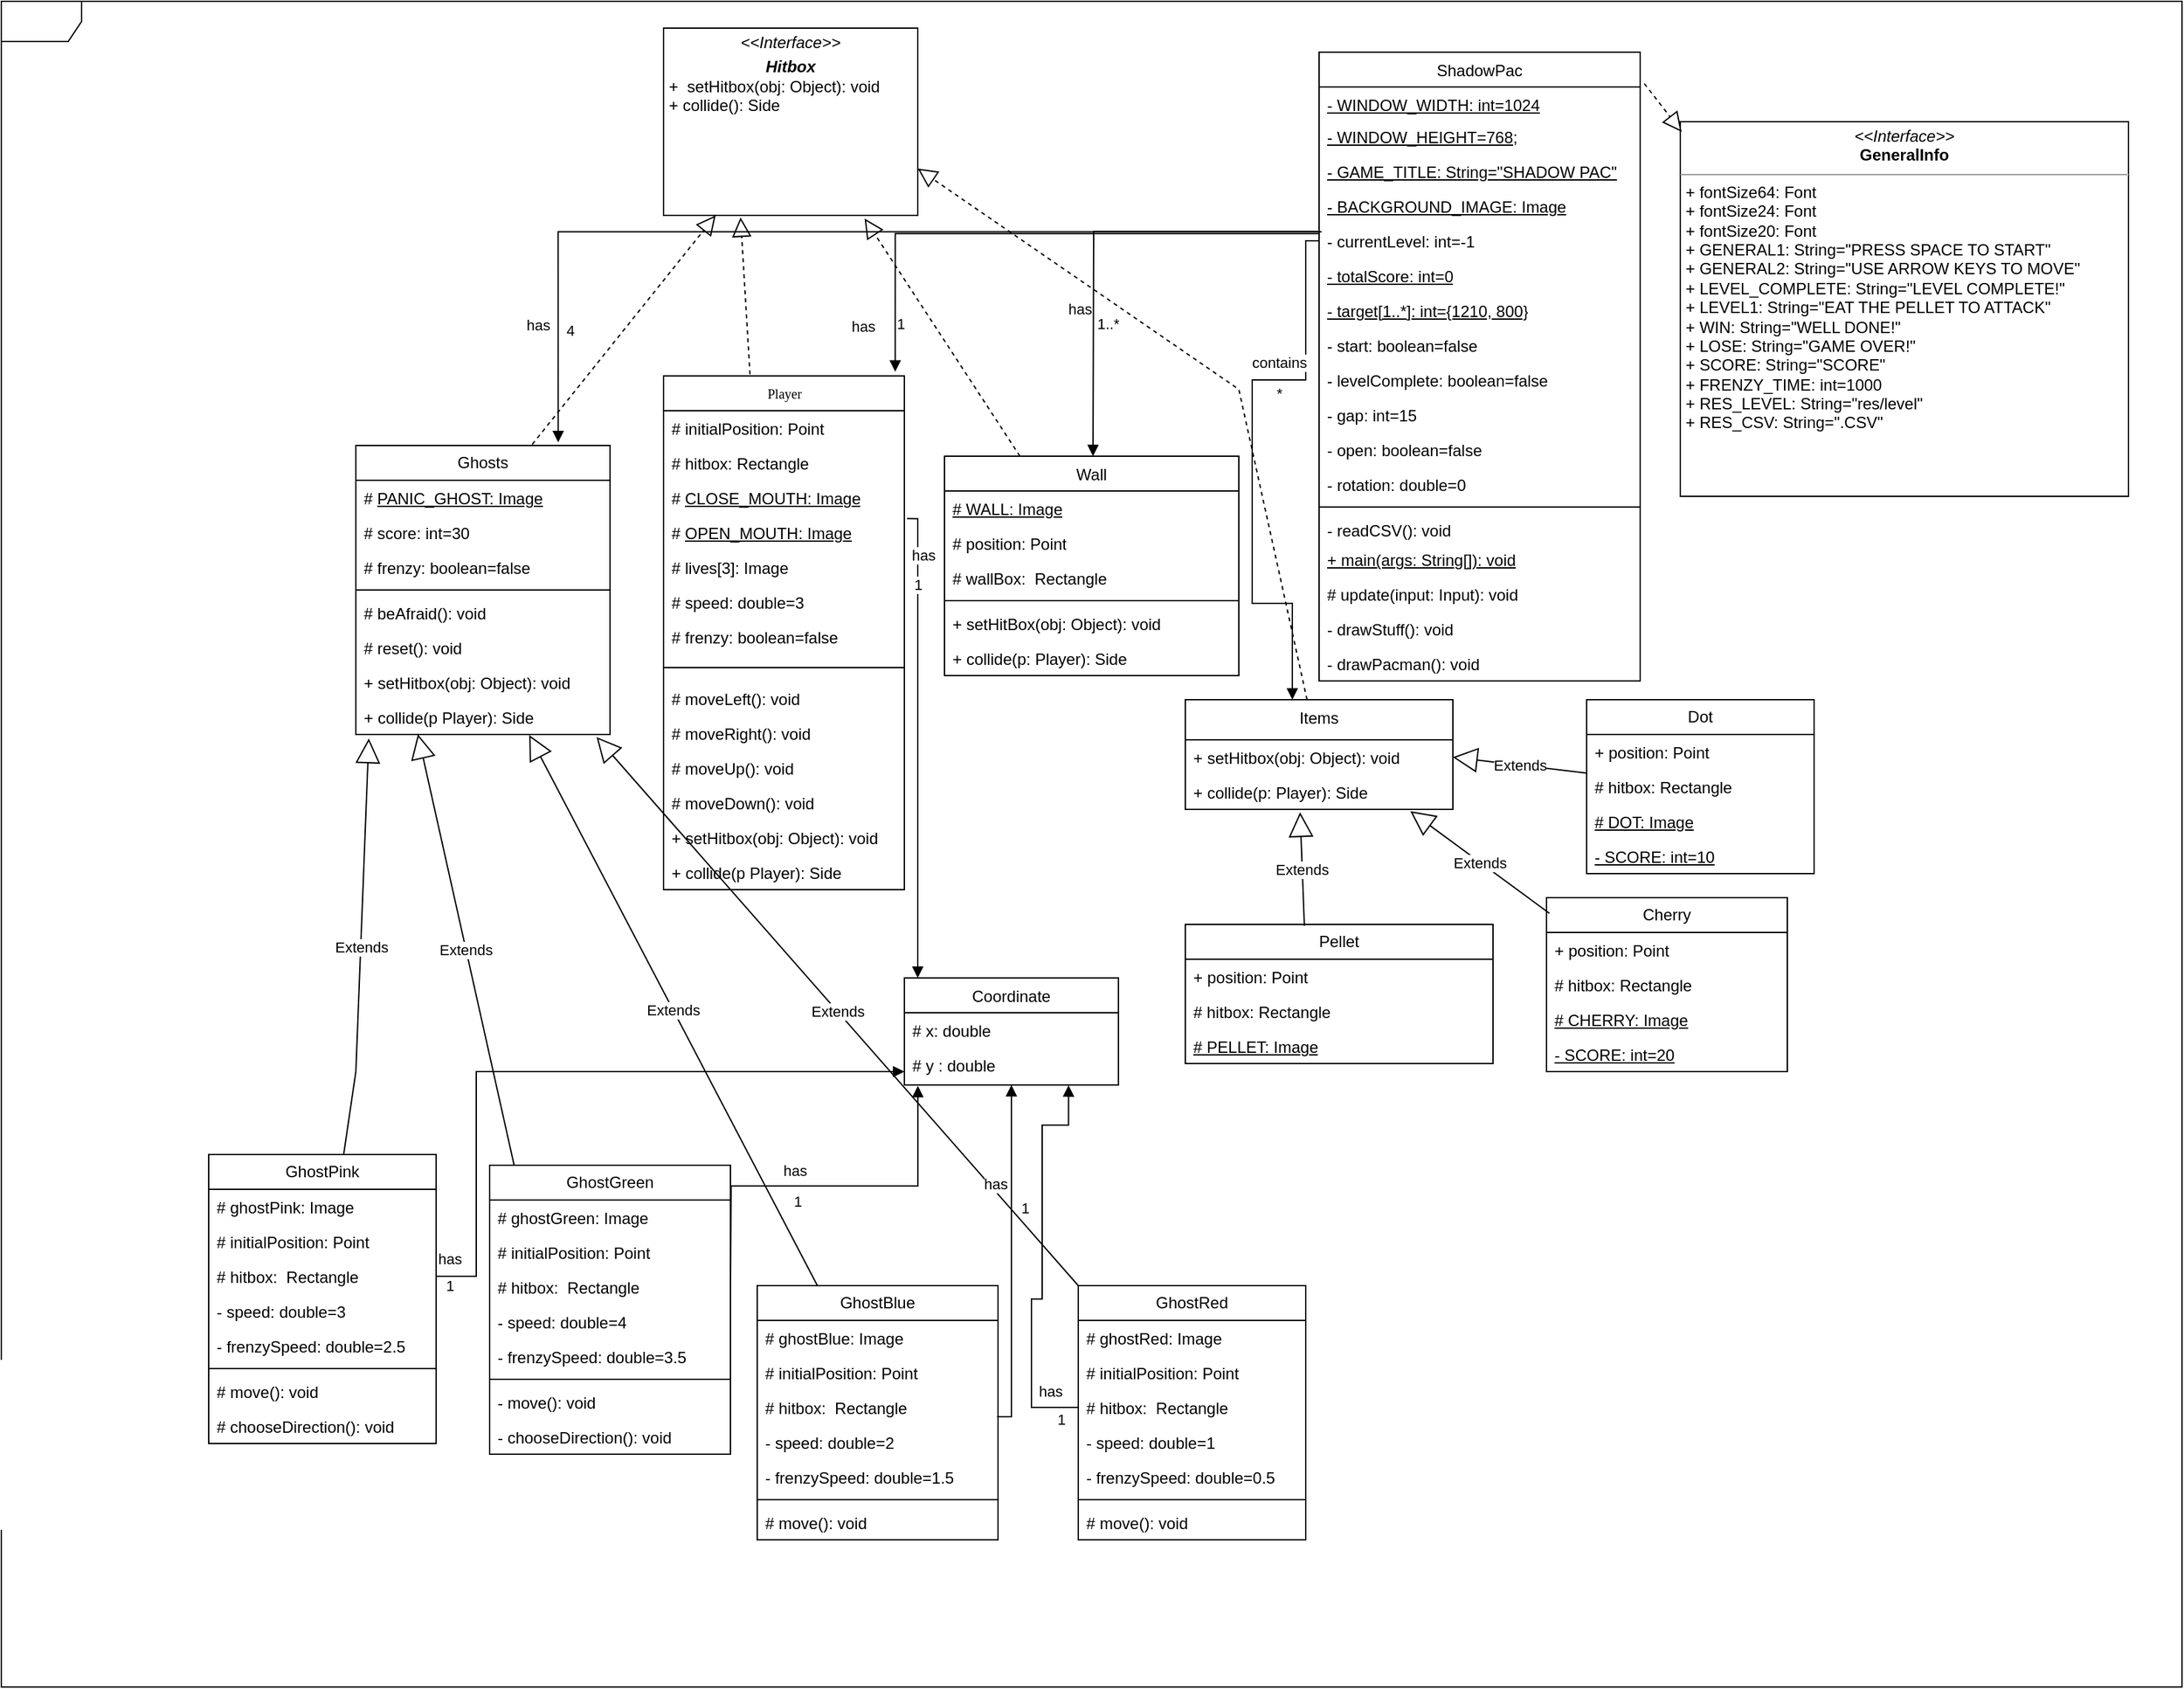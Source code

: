 <mxfile version="21.2.3" type="github">
  <diagram name="Project2A" id="c4acf3e9-155e-7222-9cf6-157b1a14988f">
    <mxGraphModel dx="2150" dy="1431" grid="1" gridSize="10" guides="1" tooltips="1" connect="1" arrows="1" fold="1" page="1" pageScale="1" pageWidth="1100" pageHeight="850" background="none" math="0" shadow="0">
      <root>
        <mxCell id="0" />
        <mxCell id="1" parent="0" />
        <mxCell id="17acba5748e5396b-1" value="" style="shape=umlFrame;whiteSpace=wrap;html=1;rounded=0;shadow=0;comic=0;labelBackgroundColor=none;strokeWidth=1;fontFamily=Verdana;fontSize=10;align=center;" parent="1" vertex="1">
          <mxGeometry x="-315" y="-280" width="1630" height="1260" as="geometry" />
        </mxCell>
        <mxCell id="17acba5748e5396b-20" value="Player" style="swimlane;html=1;fontStyle=0;childLayout=stackLayout;horizontal=1;startSize=26;fillColor=none;horizontalStack=0;resizeParent=1;resizeLast=0;collapsible=1;marginBottom=0;swimlaneFillColor=#ffffff;rounded=0;shadow=0;comic=0;labelBackgroundColor=none;strokeWidth=1;fontFamily=Verdana;fontSize=10;align=center;" parent="1" vertex="1">
          <mxGeometry x="180" width="180" height="384" as="geometry" />
        </mxCell>
        <mxCell id="qDZFBg_JXgDjy2f92j5_-89" value="# initialPosition: Point" style="text;strokeColor=none;fillColor=none;align=left;verticalAlign=top;spacingLeft=4;spacingRight=4;overflow=hidden;rotatable=0;points=[[0,0.5],[1,0.5]];portConstraint=eastwest;whiteSpace=wrap;html=1;" parent="17acba5748e5396b-20" vertex="1">
          <mxGeometry y="26" width="180" height="26" as="geometry" />
        </mxCell>
        <mxCell id="qDZFBg_JXgDjy2f92j5_-82" value="# hitbox: Rectangle" style="text;strokeColor=none;fillColor=none;align=left;verticalAlign=top;spacingLeft=4;spacingRight=4;overflow=hidden;rotatable=0;points=[[0,0.5],[1,0.5]];portConstraint=eastwest;whiteSpace=wrap;html=1;" parent="17acba5748e5396b-20" vertex="1">
          <mxGeometry y="52" width="180" height="26" as="geometry" />
        </mxCell>
        <mxCell id="17acba5748e5396b-26" value="# &lt;u&gt;CLOSE_MOUTH: Image&lt;/u&gt;" style="text;html=1;strokeColor=none;fillColor=none;align=left;verticalAlign=top;spacingLeft=4;spacingRight=4;whiteSpace=wrap;overflow=hidden;rotatable=0;points=[[0,0.5],[1,0.5]];portConstraint=eastwest;rounded=0;labelBackgroundColor=none;" parent="17acba5748e5396b-20" vertex="1">
          <mxGeometry y="78" width="180" height="26" as="geometry" />
        </mxCell>
        <mxCell id="GCUkzV-BT8ThGP77Yl1W-6" value="# &lt;u&gt;OPEN_MOUTH: Image&lt;/u&gt;" style="text;strokeColor=none;fillColor=none;align=left;verticalAlign=top;spacingLeft=4;spacingRight=4;overflow=hidden;rotatable=0;points=[[0,0.5],[1,0.5]];portConstraint=eastwest;whiteSpace=wrap;html=1;rounded=0;labelBackgroundColor=none;" parent="17acba5748e5396b-20" vertex="1">
          <mxGeometry y="104" width="180" height="26" as="geometry" />
        </mxCell>
        <mxCell id="qDZFBg_JXgDjy2f92j5_-4" value="# lives[3]: Image" style="text;strokeColor=none;fillColor=none;align=left;verticalAlign=top;spacingLeft=4;spacingRight=4;overflow=hidden;rotatable=0;points=[[0,0.5],[1,0.5]];portConstraint=eastwest;whiteSpace=wrap;html=1;rounded=0;labelBackgroundColor=none;" parent="17acba5748e5396b-20" vertex="1">
          <mxGeometry y="130" width="180" height="26" as="geometry" />
        </mxCell>
        <mxCell id="qDZFBg_JXgDjy2f92j5_-105" value="# speed: double=3" style="text;strokeColor=none;fillColor=none;align=left;verticalAlign=top;spacingLeft=4;spacingRight=4;overflow=hidden;rotatable=0;points=[[0,0.5],[1,0.5]];portConstraint=eastwest;whiteSpace=wrap;html=1;" parent="17acba5748e5396b-20" vertex="1">
          <mxGeometry y="156" width="180" height="26" as="geometry" />
        </mxCell>
        <mxCell id="qDZFBg_JXgDjy2f92j5_-115" value="# frenzy: boolean=false" style="text;strokeColor=none;fillColor=none;align=left;verticalAlign=top;spacingLeft=4;spacingRight=4;overflow=hidden;rotatable=0;points=[[0,0.5],[1,0.5]];portConstraint=eastwest;whiteSpace=wrap;html=1;" parent="17acba5748e5396b-20" vertex="1">
          <mxGeometry y="182" width="180" height="26" as="geometry" />
        </mxCell>
        <mxCell id="GCUkzV-BT8ThGP77Yl1W-9" value="" style="line;strokeWidth=1;fillColor=none;align=left;verticalAlign=middle;spacingTop=-1;spacingLeft=3;spacingRight=3;rotatable=0;labelPosition=right;points=[];portConstraint=eastwest;rounded=0;labelBackgroundColor=none;" parent="17acba5748e5396b-20" vertex="1">
          <mxGeometry y="208" width="180" height="20" as="geometry" />
        </mxCell>
        <mxCell id="Q0Cc9bdyWLaLym2gAw66-14" value="# moveLeft(): void" style="text;strokeColor=none;fillColor=none;align=left;verticalAlign=top;spacingLeft=4;spacingRight=4;overflow=hidden;rotatable=0;points=[[0,0.5],[1,0.5]];portConstraint=eastwest;whiteSpace=wrap;html=1;" parent="17acba5748e5396b-20" vertex="1">
          <mxGeometry y="228" width="180" height="26" as="geometry" />
        </mxCell>
        <mxCell id="Q0Cc9bdyWLaLym2gAw66-15" value="# moveRight(): void" style="text;strokeColor=none;fillColor=none;align=left;verticalAlign=top;spacingLeft=4;spacingRight=4;overflow=hidden;rotatable=0;points=[[0,0.5],[1,0.5]];portConstraint=eastwest;whiteSpace=wrap;html=1;" parent="17acba5748e5396b-20" vertex="1">
          <mxGeometry y="254" width="180" height="26" as="geometry" />
        </mxCell>
        <mxCell id="Q0Cc9bdyWLaLym2gAw66-16" value="# moveUp(): void&lt;br&gt;" style="text;strokeColor=none;fillColor=none;align=left;verticalAlign=top;spacingLeft=4;spacingRight=4;overflow=hidden;rotatable=0;points=[[0,0.5],[1,0.5]];portConstraint=eastwest;whiteSpace=wrap;html=1;" parent="17acba5748e5396b-20" vertex="1">
          <mxGeometry y="280" width="180" height="26" as="geometry" />
        </mxCell>
        <mxCell id="Q0Cc9bdyWLaLym2gAw66-17" value="# moveDown(): void" style="text;strokeColor=none;fillColor=none;align=left;verticalAlign=top;spacingLeft=4;spacingRight=4;overflow=hidden;rotatable=0;points=[[0,0.5],[1,0.5]];portConstraint=eastwest;whiteSpace=wrap;html=1;" parent="17acba5748e5396b-20" vertex="1">
          <mxGeometry y="306" width="180" height="26" as="geometry" />
        </mxCell>
        <mxCell id="wmOWv_8RDGPopPh1KR_C-18" value="+ setHitbox(obj: Object): void" style="text;strokeColor=none;fillColor=none;align=left;verticalAlign=top;spacingLeft=4;spacingRight=4;overflow=hidden;rotatable=0;points=[[0,0.5],[1,0.5]];portConstraint=eastwest;whiteSpace=wrap;html=1;" vertex="1" parent="17acba5748e5396b-20">
          <mxGeometry y="332" width="180" height="26" as="geometry" />
        </mxCell>
        <mxCell id="wmOWv_8RDGPopPh1KR_C-19" value="+ collide(p Player): Side" style="text;strokeColor=none;fillColor=none;align=left;verticalAlign=top;spacingLeft=4;spacingRight=4;overflow=hidden;rotatable=0;points=[[0,0.5],[1,0.5]];portConstraint=eastwest;whiteSpace=wrap;html=1;" vertex="1" parent="17acba5748e5396b-20">
          <mxGeometry y="358" width="180" height="26" as="geometry" />
        </mxCell>
        <mxCell id="GCUkzV-BT8ThGP77Yl1W-14" value="&lt;span style=&quot;font-weight: normal;&quot;&gt;Items&lt;/span&gt;" style="swimlane;fontStyle=1;align=center;verticalAlign=top;childLayout=stackLayout;horizontal=1;startSize=30;horizontalStack=0;resizeParent=1;resizeParentMax=0;resizeLast=0;collapsible=1;marginBottom=0;whiteSpace=wrap;html=1;rounded=0;labelBackgroundColor=none;" parent="1" vertex="1">
          <mxGeometry x="570" y="242" width="200" height="82" as="geometry" />
        </mxCell>
        <mxCell id="GCUkzV-BT8ThGP77Yl1W-17" value="+ setHitbox(obj: Object): void" style="text;strokeColor=none;fillColor=none;align=left;verticalAlign=top;spacingLeft=4;spacingRight=4;overflow=hidden;rotatable=0;points=[[0,0.5],[1,0.5]];portConstraint=eastwest;whiteSpace=wrap;html=1;rounded=0;labelBackgroundColor=none;" parent="GCUkzV-BT8ThGP77Yl1W-14" vertex="1">
          <mxGeometry y="30" width="200" height="26" as="geometry" />
        </mxCell>
        <mxCell id="wmOWv_8RDGPopPh1KR_C-8" value="+ collide(p: Player): Side" style="text;strokeColor=none;fillColor=none;align=left;verticalAlign=top;spacingLeft=4;spacingRight=4;overflow=hidden;rotatable=0;points=[[0,0.5],[1,0.5]];portConstraint=eastwest;whiteSpace=wrap;html=1;" vertex="1" parent="GCUkzV-BT8ThGP77Yl1W-14">
          <mxGeometry y="56" width="200" height="26" as="geometry" />
        </mxCell>
        <mxCell id="GCUkzV-BT8ThGP77Yl1W-18" value="Ghosts" style="swimlane;fontStyle=0;childLayout=stackLayout;horizontal=1;startSize=26;fillColor=none;horizontalStack=0;resizeParent=1;resizeParentMax=0;resizeLast=0;collapsible=1;marginBottom=0;whiteSpace=wrap;html=1;rounded=0;labelBackgroundColor=none;" parent="1" vertex="1">
          <mxGeometry x="-50" y="52" width="190" height="216" as="geometry" />
        </mxCell>
        <mxCell id="GCUkzV-BT8ThGP77Yl1W-19" value="# &lt;u&gt;PANIC_GHOST: Image&lt;/u&gt;" style="text;strokeColor=none;fillColor=none;align=left;verticalAlign=top;spacingLeft=4;spacingRight=4;overflow=hidden;rotatable=0;points=[[0,0.5],[1,0.5]];portConstraint=eastwest;whiteSpace=wrap;html=1;rounded=0;labelBackgroundColor=none;" parent="GCUkzV-BT8ThGP77Yl1W-18" vertex="1">
          <mxGeometry y="26" width="190" height="26" as="geometry" />
        </mxCell>
        <mxCell id="GCUkzV-BT8ThGP77Yl1W-20" value="# score: int=30" style="text;strokeColor=none;fillColor=none;align=left;verticalAlign=top;spacingLeft=4;spacingRight=4;overflow=hidden;rotatable=0;points=[[0,0.5],[1,0.5]];portConstraint=eastwest;whiteSpace=wrap;html=1;rounded=0;labelBackgroundColor=none;" parent="GCUkzV-BT8ThGP77Yl1W-18" vertex="1">
          <mxGeometry y="52" width="190" height="26" as="geometry" />
        </mxCell>
        <mxCell id="qDZFBg_JXgDjy2f92j5_-116" value="# frenzy: boolean=false" style="text;strokeColor=none;fillColor=none;align=left;verticalAlign=top;spacingLeft=4;spacingRight=4;overflow=hidden;rotatable=0;points=[[0,0.5],[1,0.5]];portConstraint=eastwest;whiteSpace=wrap;html=1;" parent="GCUkzV-BT8ThGP77Yl1W-18" vertex="1">
          <mxGeometry y="78" width="190" height="26" as="geometry" />
        </mxCell>
        <mxCell id="qDZFBg_JXgDjy2f92j5_-6" value="" style="line;strokeWidth=1;fillColor=none;align=left;verticalAlign=middle;spacingTop=-1;spacingLeft=3;spacingRight=3;rotatable=0;labelPosition=right;points=[];portConstraint=eastwest;rounded=0;labelBackgroundColor=none;" parent="GCUkzV-BT8ThGP77Yl1W-18" vertex="1">
          <mxGeometry y="104" width="190" height="8" as="geometry" />
        </mxCell>
        <mxCell id="GCUkzV-BT8ThGP77Yl1W-21" value="# beAfraid(): void" style="text;strokeColor=none;fillColor=none;align=left;verticalAlign=top;spacingLeft=4;spacingRight=4;overflow=hidden;rotatable=0;points=[[0,0.5],[1,0.5]];portConstraint=eastwest;whiteSpace=wrap;html=1;rounded=0;labelBackgroundColor=none;" parent="GCUkzV-BT8ThGP77Yl1W-18" vertex="1">
          <mxGeometry y="112" width="190" height="26" as="geometry" />
        </mxCell>
        <mxCell id="qDZFBg_JXgDjy2f92j5_-29" value="# reset(): void" style="text;strokeColor=none;fillColor=none;align=left;verticalAlign=top;spacingLeft=4;spacingRight=4;overflow=hidden;rotatable=0;points=[[0,0.5],[1,0.5]];portConstraint=eastwest;whiteSpace=wrap;html=1;rounded=0;labelBackgroundColor=none;" parent="GCUkzV-BT8ThGP77Yl1W-18" vertex="1">
          <mxGeometry y="138" width="190" height="26" as="geometry" />
        </mxCell>
        <mxCell id="wmOWv_8RDGPopPh1KR_C-5" value="+ setHitbox(obj: Object): void" style="text;strokeColor=none;fillColor=none;align=left;verticalAlign=top;spacingLeft=4;spacingRight=4;overflow=hidden;rotatable=0;points=[[0,0.5],[1,0.5]];portConstraint=eastwest;whiteSpace=wrap;html=1;" vertex="1" parent="GCUkzV-BT8ThGP77Yl1W-18">
          <mxGeometry y="164" width="190" height="26" as="geometry" />
        </mxCell>
        <mxCell id="wmOWv_8RDGPopPh1KR_C-7" value="+ collide(p Player): Side" style="text;strokeColor=none;fillColor=none;align=left;verticalAlign=top;spacingLeft=4;spacingRight=4;overflow=hidden;rotatable=0;points=[[0,0.5],[1,0.5]];portConstraint=eastwest;whiteSpace=wrap;html=1;" vertex="1" parent="GCUkzV-BT8ThGP77Yl1W-18">
          <mxGeometry y="190" width="190" height="26" as="geometry" />
        </mxCell>
        <mxCell id="GCUkzV-BT8ThGP77Yl1W-22" value="&lt;span style=&quot;font-weight: normal;&quot;&gt;Wall&lt;/span&gt;" style="swimlane;fontStyle=1;align=center;verticalAlign=top;childLayout=stackLayout;horizontal=1;startSize=26;horizontalStack=0;resizeParent=1;resizeParentMax=0;resizeLast=0;collapsible=1;marginBottom=0;whiteSpace=wrap;html=1;rounded=0;labelBackgroundColor=none;" parent="1" vertex="1">
          <mxGeometry x="390" y="60" width="220" height="164" as="geometry" />
        </mxCell>
        <mxCell id="GCUkzV-BT8ThGP77Yl1W-23" value="&lt;u&gt;# WALL: Image&lt;/u&gt;" style="text;strokeColor=none;fillColor=none;align=left;verticalAlign=top;spacingLeft=4;spacingRight=4;overflow=hidden;rotatable=0;points=[[0,0.5],[1,0.5]];portConstraint=eastwest;whiteSpace=wrap;html=1;rounded=0;labelBackgroundColor=none;" parent="GCUkzV-BT8ThGP77Yl1W-22" vertex="1">
          <mxGeometry y="26" width="220" height="26" as="geometry" />
        </mxCell>
        <mxCell id="YhRiEHtKpG16Ihxb19kn-4" value="# position: Point" style="text;strokeColor=none;fillColor=none;align=left;verticalAlign=top;spacingLeft=4;spacingRight=4;overflow=hidden;rotatable=0;points=[[0,0.5],[1,0.5]];portConstraint=eastwest;whiteSpace=wrap;html=1;" parent="GCUkzV-BT8ThGP77Yl1W-22" vertex="1">
          <mxGeometry y="52" width="220" height="26" as="geometry" />
        </mxCell>
        <mxCell id="qDZFBg_JXgDjy2f92j5_-70" value="# wallBox:&amp;nbsp; Rectangle" style="text;strokeColor=none;fillColor=none;align=left;verticalAlign=top;spacingLeft=4;spacingRight=4;overflow=hidden;rotatable=0;points=[[0,0.5],[1,0.5]];portConstraint=eastwest;whiteSpace=wrap;html=1;" parent="GCUkzV-BT8ThGP77Yl1W-22" vertex="1">
          <mxGeometry y="78" width="220" height="26" as="geometry" />
        </mxCell>
        <mxCell id="wmOWv_8RDGPopPh1KR_C-20" value="" style="line;strokeWidth=1;fillColor=none;align=left;verticalAlign=middle;spacingTop=-1;spacingLeft=3;spacingRight=3;rotatable=0;labelPosition=right;points=[];portConstraint=eastwest;strokeColor=inherit;" vertex="1" parent="GCUkzV-BT8ThGP77Yl1W-22">
          <mxGeometry y="104" width="220" height="8" as="geometry" />
        </mxCell>
        <mxCell id="wmOWv_8RDGPopPh1KR_C-16" value="+ setHitBox(obj: Object): void" style="text;strokeColor=none;fillColor=none;align=left;verticalAlign=top;spacingLeft=4;spacingRight=4;overflow=hidden;rotatable=0;points=[[0,0.5],[1,0.5]];portConstraint=eastwest;whiteSpace=wrap;html=1;" vertex="1" parent="GCUkzV-BT8ThGP77Yl1W-22">
          <mxGeometry y="112" width="220" height="26" as="geometry" />
        </mxCell>
        <mxCell id="wmOWv_8RDGPopPh1KR_C-17" value="+ collide(p: Player): Side" style="text;strokeColor=none;fillColor=none;align=left;verticalAlign=top;spacingLeft=4;spacingRight=4;overflow=hidden;rotatable=0;points=[[0,0.5],[1,0.5]];portConstraint=eastwest;whiteSpace=wrap;html=1;" vertex="1" parent="GCUkzV-BT8ThGP77Yl1W-22">
          <mxGeometry y="138" width="220" height="26" as="geometry" />
        </mxCell>
        <mxCell id="GCUkzV-BT8ThGP77Yl1W-30" value="GhostPink" style="swimlane;fontStyle=0;childLayout=stackLayout;horizontal=1;startSize=26;fillColor=none;horizontalStack=0;resizeParent=1;resizeParentMax=0;resizeLast=0;collapsible=1;marginBottom=0;whiteSpace=wrap;html=1;spacing=2;rounded=0;labelBackgroundColor=none;" parent="1" vertex="1">
          <mxGeometry x="-160" y="582" width="170" height="216" as="geometry" />
        </mxCell>
        <mxCell id="GCUkzV-BT8ThGP77Yl1W-31" value="# ghostPink: Image" style="text;strokeColor=none;fillColor=none;align=left;verticalAlign=top;spacingLeft=4;spacingRight=4;overflow=hidden;rotatable=0;points=[[0,0.5],[1,0.5]];portConstraint=eastwest;whiteSpace=wrap;html=1;rounded=0;labelBackgroundColor=none;" parent="GCUkzV-BT8ThGP77Yl1W-30" vertex="1">
          <mxGeometry y="26" width="170" height="26" as="geometry" />
        </mxCell>
        <mxCell id="qDZFBg_JXgDjy2f92j5_-34" value="# initialPosition: Point" style="text;strokeColor=none;fillColor=none;align=left;verticalAlign=top;spacingLeft=4;spacingRight=4;overflow=hidden;rotatable=0;points=[[0,0.5],[1,0.5]];portConstraint=eastwest;whiteSpace=wrap;html=1;rounded=0;labelBackgroundColor=none;" parent="GCUkzV-BT8ThGP77Yl1W-30" vertex="1">
          <mxGeometry y="52" width="170" height="26" as="geometry" />
        </mxCell>
        <mxCell id="qDZFBg_JXgDjy2f92j5_-66" value="# hitbox:&amp;nbsp; Rectangle" style="text;strokeColor=none;fillColor=none;align=left;verticalAlign=top;spacingLeft=4;spacingRight=4;overflow=hidden;rotatable=0;points=[[0,0.5],[1,0.5]];portConstraint=eastwest;whiteSpace=wrap;html=1;" parent="GCUkzV-BT8ThGP77Yl1W-30" vertex="1">
          <mxGeometry y="78" width="170" height="26" as="geometry" />
        </mxCell>
        <mxCell id="GCUkzV-BT8ThGP77Yl1W-32" value="- speed: double=3" style="text;strokeColor=none;fillColor=none;align=left;verticalAlign=top;spacingLeft=4;spacingRight=4;overflow=hidden;rotatable=0;points=[[0,0.5],[1,0.5]];portConstraint=eastwest;whiteSpace=wrap;html=1;rounded=0;labelBackgroundColor=none;" parent="GCUkzV-BT8ThGP77Yl1W-30" vertex="1">
          <mxGeometry y="104" width="170" height="26" as="geometry" />
        </mxCell>
        <mxCell id="GCUkzV-BT8ThGP77Yl1W-33" value="- frenzySpeed: double=2.5" style="text;strokeColor=none;fillColor=none;align=left;verticalAlign=top;spacingLeft=4;spacingRight=4;overflow=hidden;rotatable=0;points=[[0,0.5],[1,0.5]];portConstraint=eastwest;whiteSpace=wrap;html=1;rounded=0;labelBackgroundColor=none;" parent="GCUkzV-BT8ThGP77Yl1W-30" vertex="1">
          <mxGeometry y="130" width="170" height="26" as="geometry" />
        </mxCell>
        <mxCell id="qDZFBg_JXgDjy2f92j5_-18" value="" style="line;strokeWidth=1;fillColor=none;align=left;verticalAlign=middle;spacingTop=-1;spacingLeft=3;spacingRight=3;rotatable=0;labelPosition=right;points=[];portConstraint=eastwest;rounded=0;labelBackgroundColor=none;" parent="GCUkzV-BT8ThGP77Yl1W-30" vertex="1">
          <mxGeometry y="156" width="170" height="8" as="geometry" />
        </mxCell>
        <mxCell id="qDZFBg_JXgDjy2f92j5_-27" value="# move(): void" style="text;strokeColor=none;fillColor=none;align=left;verticalAlign=top;spacingLeft=4;spacingRight=4;overflow=hidden;rotatable=0;points=[[0,0.5],[1,0.5]];portConstraint=eastwest;whiteSpace=wrap;html=1;rounded=0;labelBackgroundColor=none;" parent="GCUkzV-BT8ThGP77Yl1W-30" vertex="1">
          <mxGeometry y="164" width="170" height="26" as="geometry" />
        </mxCell>
        <mxCell id="qDZFBg_JXgDjy2f92j5_-36" value="# chooseDirection(): void" style="text;strokeColor=none;fillColor=none;align=left;verticalAlign=top;spacingLeft=4;spacingRight=4;overflow=hidden;rotatable=0;points=[[0,0.5],[1,0.5]];portConstraint=eastwest;whiteSpace=wrap;html=1;rounded=0;labelBackgroundColor=none;" parent="GCUkzV-BT8ThGP77Yl1W-30" vertex="1">
          <mxGeometry y="190" width="170" height="26" as="geometry" />
        </mxCell>
        <mxCell id="GCUkzV-BT8ThGP77Yl1W-42" value="Dot" style="swimlane;fontStyle=0;childLayout=stackLayout;horizontal=1;startSize=26;fillColor=none;horizontalStack=0;resizeParent=1;resizeParentMax=0;resizeLast=0;collapsible=1;marginBottom=0;whiteSpace=wrap;html=1;rounded=0;labelBackgroundColor=none;" parent="1" vertex="1">
          <mxGeometry x="870" y="242" width="170" height="130" as="geometry" />
        </mxCell>
        <mxCell id="Q0Cc9bdyWLaLym2gAw66-7" value="+ position: Point" style="text;strokeColor=none;fillColor=none;align=left;verticalAlign=top;spacingLeft=4;spacingRight=4;overflow=hidden;rotatable=0;points=[[0,0.5],[1,0.5]];portConstraint=eastwest;whiteSpace=wrap;html=1;" parent="GCUkzV-BT8ThGP77Yl1W-42" vertex="1">
          <mxGeometry y="26" width="170" height="26" as="geometry" />
        </mxCell>
        <mxCell id="wmOWv_8RDGPopPh1KR_C-23" value="# hitbox: Rectangle" style="text;strokeColor=none;fillColor=none;align=left;verticalAlign=top;spacingLeft=4;spacingRight=4;overflow=hidden;rotatable=0;points=[[0,0.5],[1,0.5]];portConstraint=eastwest;whiteSpace=wrap;html=1;" vertex="1" parent="GCUkzV-BT8ThGP77Yl1W-42">
          <mxGeometry y="52" width="170" height="26" as="geometry" />
        </mxCell>
        <mxCell id="qDZFBg_JXgDjy2f92j5_-103" value="&lt;u&gt;# DOT: Image&lt;/u&gt;" style="text;strokeColor=none;fillColor=none;align=left;verticalAlign=top;spacingLeft=4;spacingRight=4;overflow=hidden;rotatable=0;points=[[0,0.5],[1,0.5]];portConstraint=eastwest;whiteSpace=wrap;html=1;rounded=0;labelBackgroundColor=none;" parent="GCUkzV-BT8ThGP77Yl1W-42" vertex="1">
          <mxGeometry y="78" width="170" height="26" as="geometry" />
        </mxCell>
        <mxCell id="GCUkzV-BT8ThGP77Yl1W-43" value="&lt;u&gt;- SCORE: int=10&lt;/u&gt;" style="text;strokeColor=none;fillColor=none;align=left;verticalAlign=top;spacingLeft=4;spacingRight=4;overflow=hidden;rotatable=0;points=[[0,0.5],[1,0.5]];portConstraint=eastwest;whiteSpace=wrap;html=1;rounded=0;labelBackgroundColor=none;" parent="GCUkzV-BT8ThGP77Yl1W-42" vertex="1">
          <mxGeometry y="104" width="170" height="26" as="geometry" />
        </mxCell>
        <mxCell id="GCUkzV-BT8ThGP77Yl1W-46" value="Cherry" style="swimlane;fontStyle=0;childLayout=stackLayout;horizontal=1;startSize=26;fillColor=none;horizontalStack=0;resizeParent=1;resizeParentMax=0;resizeLast=0;collapsible=1;marginBottom=0;whiteSpace=wrap;html=1;rounded=0;labelBackgroundColor=none;" parent="1" vertex="1">
          <mxGeometry x="840" y="390" width="180" height="130" as="geometry" />
        </mxCell>
        <mxCell id="Q0Cc9bdyWLaLym2gAw66-6" value="+ position: Point" style="text;strokeColor=none;fillColor=none;align=left;verticalAlign=top;spacingLeft=4;spacingRight=4;overflow=hidden;rotatable=0;points=[[0,0.5],[1,0.5]];portConstraint=eastwest;whiteSpace=wrap;html=1;" parent="GCUkzV-BT8ThGP77Yl1W-46" vertex="1">
          <mxGeometry y="26" width="180" height="26" as="geometry" />
        </mxCell>
        <mxCell id="wmOWv_8RDGPopPh1KR_C-22" value="# hitbox: Rectangle" style="text;strokeColor=none;fillColor=none;align=left;verticalAlign=top;spacingLeft=4;spacingRight=4;overflow=hidden;rotatable=0;points=[[0,0.5],[1,0.5]];portConstraint=eastwest;whiteSpace=wrap;html=1;" vertex="1" parent="GCUkzV-BT8ThGP77Yl1W-46">
          <mxGeometry y="52" width="180" height="26" as="geometry" />
        </mxCell>
        <mxCell id="GCUkzV-BT8ThGP77Yl1W-47" value="&lt;u style=&quot;border-color: var(--border-color);&quot;&gt;# CHERRY: Image&lt;/u&gt;" style="text;strokeColor=none;fillColor=none;align=left;verticalAlign=top;spacingLeft=4;spacingRight=4;overflow=hidden;rotatable=0;points=[[0,0.5],[1,0.5]];portConstraint=eastwest;whiteSpace=wrap;html=1;rounded=0;labelBackgroundColor=none;" parent="GCUkzV-BT8ThGP77Yl1W-46" vertex="1">
          <mxGeometry y="78" width="180" height="26" as="geometry" />
        </mxCell>
        <mxCell id="GCUkzV-BT8ThGP77Yl1W-48" value="&lt;u style=&quot;border-color: var(--border-color);&quot;&gt;- SCORE: int=20&lt;/u&gt;" style="text;strokeColor=none;fillColor=none;align=left;verticalAlign=top;spacingLeft=4;spacingRight=4;overflow=hidden;rotatable=0;points=[[0,0.5],[1,0.5]];portConstraint=eastwest;whiteSpace=wrap;html=1;rounded=0;labelBackgroundColor=none;" parent="GCUkzV-BT8ThGP77Yl1W-46" vertex="1">
          <mxGeometry y="104" width="180" height="26" as="geometry" />
        </mxCell>
        <mxCell id="GCUkzV-BT8ThGP77Yl1W-50" value="Pellet" style="swimlane;fontStyle=0;childLayout=stackLayout;horizontal=1;startSize=26;fillColor=none;horizontalStack=0;resizeParent=1;resizeParentMax=0;resizeLast=0;collapsible=1;marginBottom=0;whiteSpace=wrap;html=1;rounded=0;labelBackgroundColor=none;" parent="1" vertex="1">
          <mxGeometry x="570" y="410" width="230" height="104" as="geometry" />
        </mxCell>
        <mxCell id="Q0Cc9bdyWLaLym2gAw66-5" value="+ position: Point" style="text;strokeColor=none;fillColor=none;align=left;verticalAlign=top;spacingLeft=4;spacingRight=4;overflow=hidden;rotatable=0;points=[[0,0.5],[1,0.5]];portConstraint=eastwest;whiteSpace=wrap;html=1;" parent="GCUkzV-BT8ThGP77Yl1W-50" vertex="1">
          <mxGeometry y="26" width="230" height="26" as="geometry" />
        </mxCell>
        <mxCell id="wmOWv_8RDGPopPh1KR_C-21" value="# hitbox: Rectangle" style="text;strokeColor=none;fillColor=none;align=left;verticalAlign=top;spacingLeft=4;spacingRight=4;overflow=hidden;rotatable=0;points=[[0,0.5],[1,0.5]];portConstraint=eastwest;whiteSpace=wrap;html=1;" vertex="1" parent="GCUkzV-BT8ThGP77Yl1W-50">
          <mxGeometry y="52" width="230" height="26" as="geometry" />
        </mxCell>
        <mxCell id="GCUkzV-BT8ThGP77Yl1W-51" value="&lt;u style=&quot;border-color: var(--border-color);&quot;&gt;# PELLET: Image&lt;/u&gt;" style="text;strokeColor=none;fillColor=none;align=left;verticalAlign=top;spacingLeft=4;spacingRight=4;overflow=hidden;rotatable=0;points=[[0,0.5],[1,0.5]];portConstraint=eastwest;whiteSpace=wrap;html=1;rounded=0;labelBackgroundColor=none;" parent="GCUkzV-BT8ThGP77Yl1W-50" vertex="1">
          <mxGeometry y="78" width="230" height="26" as="geometry" />
        </mxCell>
        <mxCell id="GCUkzV-BT8ThGP77Yl1W-63" value="&lt;p style=&quot;margin:0px;margin-top:4px;text-align:center;&quot;&gt;&lt;i&gt;&amp;lt;&amp;lt;Interface&amp;gt;&amp;gt;&lt;/i&gt;&lt;br&gt;&lt;b&gt;GeneralInfo&lt;/b&gt;&lt;/p&gt;&lt;hr size=&quot;1&quot;&gt;&lt;p style=&quot;margin:0px;margin-left:4px;&quot;&gt;+ fontSize64: Font&lt;br&gt;+ fontSize24: Font&lt;/p&gt;&lt;p style=&quot;margin:0px;margin-left:4px;&quot;&gt;+ fontSize20: Font&lt;/p&gt;&lt;p style=&quot;margin:0px;margin-left:4px;&quot;&gt;+ GENERAL1: String=&quot;PRESS SPACE TO START&quot;&lt;/p&gt;&lt;p style=&quot;margin:0px;margin-left:4px;&quot;&gt;+ GENERAL2: String=&quot;USE ARROW KEYS TO MOVE&quot;&lt;/p&gt;&lt;p style=&quot;margin:0px;margin-left:4px;&quot;&gt;+ LEVEL_COMPLETE: String=&quot;LEVEL COMPLETE!&quot;&lt;/p&gt;&lt;p style=&quot;margin:0px;margin-left:4px;&quot;&gt;+ LEVEL1: String=&quot;EAT THE PELLET TO ATTACK&quot;&lt;/p&gt;&lt;p style=&quot;margin:0px;margin-left:4px;&quot;&gt;+ WIN: String=&quot;WELL DONE!&quot;&lt;/p&gt;&lt;p style=&quot;margin:0px;margin-left:4px;&quot;&gt;+ LOSE: String=&quot;GAME OVER!&quot;&lt;/p&gt;&lt;p style=&quot;margin:0px;margin-left:4px;&quot;&gt;+ SCORE: String=&quot;SCORE&quot;&lt;/p&gt;&lt;p style=&quot;margin:0px;margin-left:4px;&quot;&gt;+ FRENZY_TIME: int=1000&lt;/p&gt;&lt;p style=&quot;margin:0px;margin-left:4px;&quot;&gt;+ RES_LEVEL: String=&quot;res/level&quot;&lt;/p&gt;&lt;p style=&quot;margin:0px;margin-left:4px;&quot;&gt;+ RES_CSV: String=&quot;.CSV&quot;&lt;/p&gt;&lt;p style=&quot;margin:0px;margin-left:4px;&quot;&gt;&lt;br&gt;&lt;/p&gt;" style="verticalAlign=top;align=left;overflow=fill;fontSize=12;fontFamily=Helvetica;html=1;whiteSpace=wrap;rounded=0;labelBackgroundColor=none;" parent="1" vertex="1">
          <mxGeometry x="940" y="-190" width="335" height="280" as="geometry" />
        </mxCell>
        <mxCell id="qDZFBg_JXgDjy2f92j5_-19" value="GhostGreen" style="swimlane;fontStyle=0;childLayout=stackLayout;horizontal=1;startSize=26;fillColor=none;horizontalStack=0;resizeParent=1;resizeParentMax=0;resizeLast=0;collapsible=1;marginBottom=0;whiteSpace=wrap;html=1;spacing=2;rounded=0;labelBackgroundColor=none;" parent="1" vertex="1">
          <mxGeometry x="50" y="590" width="180" height="216" as="geometry" />
        </mxCell>
        <mxCell id="qDZFBg_JXgDjy2f92j5_-20" value="# ghostGreen: Image" style="text;strokeColor=none;fillColor=none;align=left;verticalAlign=top;spacingLeft=4;spacingRight=4;overflow=hidden;rotatable=0;points=[[0,0.5],[1,0.5]];portConstraint=eastwest;whiteSpace=wrap;html=1;rounded=0;labelBackgroundColor=none;" parent="qDZFBg_JXgDjy2f92j5_-19" vertex="1">
          <mxGeometry y="26" width="180" height="26" as="geometry" />
        </mxCell>
        <mxCell id="qDZFBg_JXgDjy2f92j5_-30" value="# initialPosition: Point" style="text;strokeColor=none;fillColor=none;align=left;verticalAlign=top;spacingLeft=4;spacingRight=4;overflow=hidden;rotatable=0;points=[[0,0.5],[1,0.5]];portConstraint=eastwest;whiteSpace=wrap;html=1;rounded=0;labelBackgroundColor=none;" parent="qDZFBg_JXgDjy2f92j5_-19" vertex="1">
          <mxGeometry y="52" width="180" height="26" as="geometry" />
        </mxCell>
        <mxCell id="qDZFBg_JXgDjy2f92j5_-67" value="# hitbox:&amp;nbsp; Rectangle" style="text;strokeColor=none;fillColor=none;align=left;verticalAlign=top;spacingLeft=4;spacingRight=4;overflow=hidden;rotatable=0;points=[[0,0.5],[1,0.5]];portConstraint=eastwest;whiteSpace=wrap;html=1;" parent="qDZFBg_JXgDjy2f92j5_-19" vertex="1">
          <mxGeometry y="78" width="180" height="26" as="geometry" />
        </mxCell>
        <mxCell id="qDZFBg_JXgDjy2f92j5_-21" value="- speed: double=4" style="text;strokeColor=none;fillColor=none;align=left;verticalAlign=top;spacingLeft=4;spacingRight=4;overflow=hidden;rotatable=0;points=[[0,0.5],[1,0.5]];portConstraint=eastwest;whiteSpace=wrap;html=1;rounded=0;labelBackgroundColor=none;" parent="qDZFBg_JXgDjy2f92j5_-19" vertex="1">
          <mxGeometry y="104" width="180" height="26" as="geometry" />
        </mxCell>
        <mxCell id="qDZFBg_JXgDjy2f92j5_-22" value="- frenzySpeed: double=3.5" style="text;strokeColor=none;fillColor=none;align=left;verticalAlign=top;spacingLeft=4;spacingRight=4;overflow=hidden;rotatable=0;points=[[0,0.5],[1,0.5]];portConstraint=eastwest;whiteSpace=wrap;html=1;rounded=0;labelBackgroundColor=none;" parent="qDZFBg_JXgDjy2f92j5_-19" vertex="1">
          <mxGeometry y="130" width="180" height="26" as="geometry" />
        </mxCell>
        <mxCell id="qDZFBg_JXgDjy2f92j5_-23" value="" style="line;strokeWidth=1;fillColor=none;align=left;verticalAlign=middle;spacingTop=-1;spacingLeft=3;spacingRight=3;rotatable=0;labelPosition=right;points=[];portConstraint=eastwest;rounded=0;labelBackgroundColor=none;" parent="qDZFBg_JXgDjy2f92j5_-19" vertex="1">
          <mxGeometry y="156" width="180" height="8" as="geometry" />
        </mxCell>
        <mxCell id="qDZFBg_JXgDjy2f92j5_-26" value="- move(): void" style="text;strokeColor=none;fillColor=none;align=left;verticalAlign=top;spacingLeft=4;spacingRight=4;overflow=hidden;rotatable=0;points=[[0,0.5],[1,0.5]];portConstraint=eastwest;whiteSpace=wrap;html=1;rounded=0;labelBackgroundColor=none;" parent="qDZFBg_JXgDjy2f92j5_-19" vertex="1">
          <mxGeometry y="164" width="180" height="26" as="geometry" />
        </mxCell>
        <mxCell id="qDZFBg_JXgDjy2f92j5_-47" value="- chooseDirection(): void" style="text;strokeColor=none;fillColor=none;align=left;verticalAlign=top;spacingLeft=4;spacingRight=4;overflow=hidden;rotatable=0;points=[[0,0.5],[1,0.5]];portConstraint=eastwest;whiteSpace=wrap;html=1;rounded=0;labelBackgroundColor=none;" parent="qDZFBg_JXgDjy2f92j5_-19" vertex="1">
          <mxGeometry y="190" width="180" height="26" as="geometry" />
        </mxCell>
        <mxCell id="qDZFBg_JXgDjy2f92j5_-38" value="GhostBlue" style="swimlane;fontStyle=0;childLayout=stackLayout;horizontal=1;startSize=26;fillColor=none;horizontalStack=0;resizeParent=1;resizeParentMax=0;resizeLast=0;collapsible=1;marginBottom=0;whiteSpace=wrap;html=1;spacing=2;rounded=0;labelBackgroundColor=none;" parent="1" vertex="1">
          <mxGeometry x="250" y="680" width="180" height="190" as="geometry" />
        </mxCell>
        <mxCell id="qDZFBg_JXgDjy2f92j5_-39" value="# ghostBlue: Image" style="text;strokeColor=none;fillColor=none;align=left;verticalAlign=top;spacingLeft=4;spacingRight=4;overflow=hidden;rotatable=0;points=[[0,0.5],[1,0.5]];portConstraint=eastwest;whiteSpace=wrap;html=1;rounded=0;labelBackgroundColor=none;" parent="qDZFBg_JXgDjy2f92j5_-38" vertex="1">
          <mxGeometry y="26" width="180" height="26" as="geometry" />
        </mxCell>
        <mxCell id="qDZFBg_JXgDjy2f92j5_-40" value="# initialPosition: Point" style="text;strokeColor=none;fillColor=none;align=left;verticalAlign=top;spacingLeft=4;spacingRight=4;overflow=hidden;rotatable=0;points=[[0,0.5],[1,0.5]];portConstraint=eastwest;whiteSpace=wrap;html=1;rounded=0;labelBackgroundColor=none;" parent="qDZFBg_JXgDjy2f92j5_-38" vertex="1">
          <mxGeometry y="52" width="180" height="26" as="geometry" />
        </mxCell>
        <mxCell id="qDZFBg_JXgDjy2f92j5_-68" value="# hitbox:&amp;nbsp; Rectangle" style="text;strokeColor=none;fillColor=none;align=left;verticalAlign=top;spacingLeft=4;spacingRight=4;overflow=hidden;rotatable=0;points=[[0,0.5],[1,0.5]];portConstraint=eastwest;whiteSpace=wrap;html=1;" parent="qDZFBg_JXgDjy2f92j5_-38" vertex="1">
          <mxGeometry y="78" width="180" height="26" as="geometry" />
        </mxCell>
        <mxCell id="qDZFBg_JXgDjy2f92j5_-42" value="- speed: double=2" style="text;strokeColor=none;fillColor=none;align=left;verticalAlign=top;spacingLeft=4;spacingRight=4;overflow=hidden;rotatable=0;points=[[0,0.5],[1,0.5]];portConstraint=eastwest;whiteSpace=wrap;html=1;rounded=0;labelBackgroundColor=none;" parent="qDZFBg_JXgDjy2f92j5_-38" vertex="1">
          <mxGeometry y="104" width="180" height="26" as="geometry" />
        </mxCell>
        <mxCell id="qDZFBg_JXgDjy2f92j5_-43" value="- frenzySpeed: double=1.5" style="text;strokeColor=none;fillColor=none;align=left;verticalAlign=top;spacingLeft=4;spacingRight=4;overflow=hidden;rotatable=0;points=[[0,0.5],[1,0.5]];portConstraint=eastwest;whiteSpace=wrap;html=1;rounded=0;labelBackgroundColor=none;" parent="qDZFBg_JXgDjy2f92j5_-38" vertex="1">
          <mxGeometry y="130" width="180" height="26" as="geometry" />
        </mxCell>
        <mxCell id="qDZFBg_JXgDjy2f92j5_-44" value="" style="line;strokeWidth=1;fillColor=none;align=left;verticalAlign=middle;spacingTop=-1;spacingLeft=3;spacingRight=3;rotatable=0;labelPosition=right;points=[];portConstraint=eastwest;rounded=0;labelBackgroundColor=none;" parent="qDZFBg_JXgDjy2f92j5_-38" vertex="1">
          <mxGeometry y="156" width="180" height="8" as="geometry" />
        </mxCell>
        <mxCell id="qDZFBg_JXgDjy2f92j5_-45" value="# move(): void" style="text;strokeColor=none;fillColor=none;align=left;verticalAlign=top;spacingLeft=4;spacingRight=4;overflow=hidden;rotatable=0;points=[[0,0.5],[1,0.5]];portConstraint=eastwest;whiteSpace=wrap;html=1;rounded=0;labelBackgroundColor=none;" parent="qDZFBg_JXgDjy2f92j5_-38" vertex="1">
          <mxGeometry y="164" width="180" height="26" as="geometry" />
        </mxCell>
        <mxCell id="qDZFBg_JXgDjy2f92j5_-48" value="GhostRed" style="swimlane;fontStyle=0;childLayout=stackLayout;horizontal=1;startSize=26;fillColor=none;horizontalStack=0;resizeParent=1;resizeParentMax=0;resizeLast=0;collapsible=1;marginBottom=0;whiteSpace=wrap;html=1;spacing=2;rounded=0;labelBackgroundColor=none;" parent="1" vertex="1">
          <mxGeometry x="490" y="680" width="170" height="190" as="geometry" />
        </mxCell>
        <mxCell id="qDZFBg_JXgDjy2f92j5_-49" value="# ghostRed: Image" style="text;strokeColor=none;fillColor=none;align=left;verticalAlign=top;spacingLeft=4;spacingRight=4;overflow=hidden;rotatable=0;points=[[0,0.5],[1,0.5]];portConstraint=eastwest;whiteSpace=wrap;html=1;rounded=0;labelBackgroundColor=none;" parent="qDZFBg_JXgDjy2f92j5_-48" vertex="1">
          <mxGeometry y="26" width="170" height="26" as="geometry" />
        </mxCell>
        <mxCell id="qDZFBg_JXgDjy2f92j5_-50" value="# initialPosition: Point" style="text;strokeColor=none;fillColor=none;align=left;verticalAlign=top;spacingLeft=4;spacingRight=4;overflow=hidden;rotatable=0;points=[[0,0.5],[1,0.5]];portConstraint=eastwest;whiteSpace=wrap;html=1;rounded=0;labelBackgroundColor=none;" parent="qDZFBg_JXgDjy2f92j5_-48" vertex="1">
          <mxGeometry y="52" width="170" height="26" as="geometry" />
        </mxCell>
        <mxCell id="qDZFBg_JXgDjy2f92j5_-69" value="# hitbox:&amp;nbsp; Rectangle" style="text;strokeColor=none;fillColor=none;align=left;verticalAlign=top;spacingLeft=4;spacingRight=4;overflow=hidden;rotatable=0;points=[[0,0.5],[1,0.5]];portConstraint=eastwest;whiteSpace=wrap;html=1;" parent="qDZFBg_JXgDjy2f92j5_-48" vertex="1">
          <mxGeometry y="78" width="170" height="26" as="geometry" />
        </mxCell>
        <mxCell id="qDZFBg_JXgDjy2f92j5_-52" value="- speed: double=1" style="text;strokeColor=none;fillColor=none;align=left;verticalAlign=top;spacingLeft=4;spacingRight=4;overflow=hidden;rotatable=0;points=[[0,0.5],[1,0.5]];portConstraint=eastwest;whiteSpace=wrap;html=1;rounded=0;labelBackgroundColor=none;" parent="qDZFBg_JXgDjy2f92j5_-48" vertex="1">
          <mxGeometry y="104" width="170" height="26" as="geometry" />
        </mxCell>
        <mxCell id="qDZFBg_JXgDjy2f92j5_-53" value="- frenzySpeed: double=0.5" style="text;strokeColor=none;fillColor=none;align=left;verticalAlign=top;spacingLeft=4;spacingRight=4;overflow=hidden;rotatable=0;points=[[0,0.5],[1,0.5]];portConstraint=eastwest;whiteSpace=wrap;html=1;rounded=0;labelBackgroundColor=none;" parent="qDZFBg_JXgDjy2f92j5_-48" vertex="1">
          <mxGeometry y="130" width="170" height="26" as="geometry" />
        </mxCell>
        <mxCell id="qDZFBg_JXgDjy2f92j5_-54" value="" style="line;strokeWidth=1;fillColor=none;align=left;verticalAlign=middle;spacingTop=-1;spacingLeft=3;spacingRight=3;rotatable=0;labelPosition=right;points=[];portConstraint=eastwest;rounded=0;labelBackgroundColor=none;" parent="qDZFBg_JXgDjy2f92j5_-48" vertex="1">
          <mxGeometry y="156" width="170" height="8" as="geometry" />
        </mxCell>
        <mxCell id="qDZFBg_JXgDjy2f92j5_-55" value="# move(): void" style="text;strokeColor=none;fillColor=none;align=left;verticalAlign=top;spacingLeft=4;spacingRight=4;overflow=hidden;rotatable=0;points=[[0,0.5],[1,0.5]];portConstraint=eastwest;whiteSpace=wrap;html=1;rounded=0;labelBackgroundColor=none;" parent="qDZFBg_JXgDjy2f92j5_-48" vertex="1">
          <mxGeometry y="164" width="170" height="26" as="geometry" />
        </mxCell>
        <mxCell id="qDZFBg_JXgDjy2f92j5_-83" value="&lt;span style=&quot;font-weight: normal;&quot;&gt;Coordinate&lt;/span&gt;" style="swimlane;fontStyle=1;align=center;verticalAlign=top;childLayout=stackLayout;horizontal=1;startSize=26;horizontalStack=0;resizeParent=1;resizeParentMax=0;resizeLast=0;collapsible=1;marginBottom=0;whiteSpace=wrap;html=1;" parent="1" vertex="1">
          <mxGeometry x="360.02" y="450" width="160" height="80" as="geometry" />
        </mxCell>
        <mxCell id="qDZFBg_JXgDjy2f92j5_-84" value="# x: double" style="text;strokeColor=none;fillColor=none;align=left;verticalAlign=top;spacingLeft=4;spacingRight=4;overflow=hidden;rotatable=0;points=[[0,0.5],[1,0.5]];portConstraint=eastwest;whiteSpace=wrap;html=1;" parent="qDZFBg_JXgDjy2f92j5_-83" vertex="1">
          <mxGeometry y="26" width="160" height="26" as="geometry" />
        </mxCell>
        <mxCell id="qDZFBg_JXgDjy2f92j5_-87" value="# y : double" style="text;strokeColor=none;fillColor=none;align=left;verticalAlign=top;spacingLeft=4;spacingRight=4;overflow=hidden;rotatable=0;points=[[0,0.5],[1,0.5]];portConstraint=eastwest;whiteSpace=wrap;html=1;" parent="qDZFBg_JXgDjy2f92j5_-83" vertex="1">
          <mxGeometry y="52" width="160" height="28" as="geometry" />
        </mxCell>
        <mxCell id="Q0Cc9bdyWLaLym2gAw66-1" value="&lt;span style=&quot;font-weight: normal;&quot;&gt;ShadowPac&lt;/span&gt;" style="swimlane;fontStyle=1;align=center;verticalAlign=top;childLayout=stackLayout;horizontal=1;startSize=26;horizontalStack=0;resizeParent=1;resizeParentMax=0;resizeLast=0;collapsible=1;marginBottom=0;whiteSpace=wrap;html=1;" parent="1" vertex="1">
          <mxGeometry x="670" y="-242" width="240" height="470" as="geometry" />
        </mxCell>
        <mxCell id="Q0Cc9bdyWLaLym2gAw66-2" value="&lt;u&gt;- WINDOW_WIDTH: int=1024&lt;/u&gt;" style="text;strokeColor=none;fillColor=none;align=left;verticalAlign=top;spacingLeft=4;spacingRight=4;overflow=hidden;rotatable=0;points=[[0,0.5],[1,0.5]];portConstraint=eastwest;whiteSpace=wrap;html=1;" parent="Q0Cc9bdyWLaLym2gAw66-1" vertex="1">
          <mxGeometry y="26" width="240" height="24" as="geometry" />
        </mxCell>
        <mxCell id="Q0Cc9bdyWLaLym2gAw66-9" value="&lt;u&gt;- WINDOW_HEIGHT=768;&lt;/u&gt;" style="text;strokeColor=none;fillColor=none;align=left;verticalAlign=top;spacingLeft=4;spacingRight=4;overflow=hidden;rotatable=0;points=[[0,0.5],[1,0.5]];portConstraint=eastwest;whiteSpace=wrap;html=1;" parent="Q0Cc9bdyWLaLym2gAw66-1" vertex="1">
          <mxGeometry y="50" width="240" height="26" as="geometry" />
        </mxCell>
        <mxCell id="Q0Cc9bdyWLaLym2gAw66-10" value="&lt;u&gt;- GAME_TITLE: String=&quot;SHADOW PAC&quot;&lt;/u&gt;" style="text;strokeColor=none;fillColor=none;align=left;verticalAlign=top;spacingLeft=4;spacingRight=4;overflow=hidden;rotatable=0;points=[[0,0.5],[1,0.5]];portConstraint=eastwest;whiteSpace=wrap;html=1;" parent="Q0Cc9bdyWLaLym2gAw66-1" vertex="1">
          <mxGeometry y="76" width="240" height="26" as="geometry" />
        </mxCell>
        <mxCell id="Q0Cc9bdyWLaLym2gAw66-11" value="&lt;u&gt;- BACKGROUND_IMAGE: Image&lt;/u&gt;" style="text;strokeColor=none;fillColor=none;align=left;verticalAlign=top;spacingLeft=4;spacingRight=4;overflow=hidden;rotatable=0;points=[[0,0.5],[1,0.5]];portConstraint=eastwest;whiteSpace=wrap;html=1;" parent="Q0Cc9bdyWLaLym2gAw66-1" vertex="1">
          <mxGeometry y="102" width="240" height="26" as="geometry" />
        </mxCell>
        <mxCell id="Q0Cc9bdyWLaLym2gAw66-41" value="- currentLevel: int=-1" style="text;strokeColor=none;fillColor=none;align=left;verticalAlign=top;spacingLeft=4;spacingRight=4;overflow=hidden;rotatable=0;points=[[0,0.5],[1,0.5]];portConstraint=eastwest;whiteSpace=wrap;html=1;" parent="Q0Cc9bdyWLaLym2gAw66-1" vertex="1">
          <mxGeometry y="128" width="240" height="26" as="geometry" />
        </mxCell>
        <mxCell id="STKOSGOzlW-ok3Hgr7lB-7" value="&lt;u&gt;- totalScore: int=0&lt;/u&gt;" style="text;strokeColor=none;fillColor=none;align=left;verticalAlign=top;spacingLeft=4;spacingRight=4;overflow=hidden;rotatable=0;points=[[0,0.5],[1,0.5]];portConstraint=eastwest;whiteSpace=wrap;html=1;" parent="Q0Cc9bdyWLaLym2gAw66-1" vertex="1">
          <mxGeometry y="154" width="240" height="26" as="geometry" />
        </mxCell>
        <mxCell id="wmOWv_8RDGPopPh1KR_C-25" value="&lt;u&gt;- target[1..*]: int={1210, 800}&lt;/u&gt;" style="text;strokeColor=none;fillColor=none;align=left;verticalAlign=top;spacingLeft=4;spacingRight=4;overflow=hidden;rotatable=0;points=[[0,0.5],[1,0.5]];portConstraint=eastwest;whiteSpace=wrap;html=1;" vertex="1" parent="Q0Cc9bdyWLaLym2gAw66-1">
          <mxGeometry y="180" width="240" height="26" as="geometry" />
        </mxCell>
        <mxCell id="wmOWv_8RDGPopPh1KR_C-26" value="- start: boolean=false" style="text;strokeColor=none;fillColor=none;align=left;verticalAlign=top;spacingLeft=4;spacingRight=4;overflow=hidden;rotatable=0;points=[[0,0.5],[1,0.5]];portConstraint=eastwest;whiteSpace=wrap;html=1;" vertex="1" parent="Q0Cc9bdyWLaLym2gAw66-1">
          <mxGeometry y="206" width="240" height="26" as="geometry" />
        </mxCell>
        <mxCell id="wmOWv_8RDGPopPh1KR_C-27" value="- levelComplete: boolean=false" style="text;strokeColor=none;fillColor=none;align=left;verticalAlign=top;spacingLeft=4;spacingRight=4;overflow=hidden;rotatable=0;points=[[0,0.5],[1,0.5]];portConstraint=eastwest;whiteSpace=wrap;html=1;" vertex="1" parent="Q0Cc9bdyWLaLym2gAw66-1">
          <mxGeometry y="232" width="240" height="26" as="geometry" />
        </mxCell>
        <mxCell id="wmOWv_8RDGPopPh1KR_C-28" value="- gap: int=15" style="text;strokeColor=none;fillColor=none;align=left;verticalAlign=top;spacingLeft=4;spacingRight=4;overflow=hidden;rotatable=0;points=[[0,0.5],[1,0.5]];portConstraint=eastwest;whiteSpace=wrap;html=1;" vertex="1" parent="Q0Cc9bdyWLaLym2gAw66-1">
          <mxGeometry y="258" width="240" height="26" as="geometry" />
        </mxCell>
        <mxCell id="wmOWv_8RDGPopPh1KR_C-29" value="- open: boolean=false" style="text;strokeColor=none;fillColor=none;align=left;verticalAlign=top;spacingLeft=4;spacingRight=4;overflow=hidden;rotatable=0;points=[[0,0.5],[1,0.5]];portConstraint=eastwest;whiteSpace=wrap;html=1;" vertex="1" parent="Q0Cc9bdyWLaLym2gAw66-1">
          <mxGeometry y="284" width="240" height="26" as="geometry" />
        </mxCell>
        <mxCell id="wmOWv_8RDGPopPh1KR_C-30" value="- rotation: double=0" style="text;strokeColor=none;fillColor=none;align=left;verticalAlign=top;spacingLeft=4;spacingRight=4;overflow=hidden;rotatable=0;points=[[0,0.5],[1,0.5]];portConstraint=eastwest;whiteSpace=wrap;html=1;" vertex="1" parent="Q0Cc9bdyWLaLym2gAw66-1">
          <mxGeometry y="310" width="240" height="26" as="geometry" />
        </mxCell>
        <mxCell id="Q0Cc9bdyWLaLym2gAw66-3" value="" style="line;strokeWidth=1;fillColor=none;align=left;verticalAlign=middle;spacingTop=-1;spacingLeft=3;spacingRight=3;rotatable=0;labelPosition=right;points=[];portConstraint=eastwest;strokeColor=inherit;" parent="Q0Cc9bdyWLaLym2gAw66-1" vertex="1">
          <mxGeometry y="336" width="240" height="8" as="geometry" />
        </mxCell>
        <mxCell id="Q0Cc9bdyWLaLym2gAw66-4" value="- readCSV(): void" style="text;strokeColor=none;fillColor=none;align=left;verticalAlign=top;spacingLeft=4;spacingRight=4;overflow=hidden;rotatable=0;points=[[0,0.5],[1,0.5]];portConstraint=eastwest;whiteSpace=wrap;html=1;" parent="Q0Cc9bdyWLaLym2gAw66-1" vertex="1">
          <mxGeometry y="344" width="240" height="22" as="geometry" />
        </mxCell>
        <mxCell id="Q0Cc9bdyWLaLym2gAw66-12" value="&lt;u&gt;+ main(args: String[]): void&lt;/u&gt;" style="text;strokeColor=none;fillColor=none;align=left;verticalAlign=top;spacingLeft=4;spacingRight=4;overflow=hidden;rotatable=0;points=[[0,0.5],[1,0.5]];portConstraint=eastwest;whiteSpace=wrap;html=1;" parent="Q0Cc9bdyWLaLym2gAw66-1" vertex="1">
          <mxGeometry y="366" width="240" height="26" as="geometry" />
        </mxCell>
        <mxCell id="Q0Cc9bdyWLaLym2gAw66-13" value="# update(input: Input): void" style="text;strokeColor=none;fillColor=none;align=left;verticalAlign=top;spacingLeft=4;spacingRight=4;overflow=hidden;rotatable=0;points=[[0,0.5],[1,0.5]];portConstraint=eastwest;whiteSpace=wrap;html=1;" parent="Q0Cc9bdyWLaLym2gAw66-1" vertex="1">
          <mxGeometry y="392" width="240" height="26" as="geometry" />
        </mxCell>
        <mxCell id="wmOWv_8RDGPopPh1KR_C-31" value="- drawStuff(): void" style="text;strokeColor=none;fillColor=none;align=left;verticalAlign=top;spacingLeft=4;spacingRight=4;overflow=hidden;rotatable=0;points=[[0,0.5],[1,0.5]];portConstraint=eastwest;whiteSpace=wrap;html=1;" vertex="1" parent="Q0Cc9bdyWLaLym2gAw66-1">
          <mxGeometry y="418" width="240" height="26" as="geometry" />
        </mxCell>
        <mxCell id="wmOWv_8RDGPopPh1KR_C-32" value="- drawPacman(): void" style="text;strokeColor=none;fillColor=none;align=left;verticalAlign=top;spacingLeft=4;spacingRight=4;overflow=hidden;rotatable=0;points=[[0,0.5],[1,0.5]];portConstraint=eastwest;whiteSpace=wrap;html=1;" vertex="1" parent="Q0Cc9bdyWLaLym2gAw66-1">
          <mxGeometry y="444" width="240" height="26" as="geometry" />
        </mxCell>
        <mxCell id="Q0Cc9bdyWLaLym2gAw66-19" value="Extends" style="endArrow=block;endSize=16;endFill=0;html=1;rounded=0;entryX=0.051;entryY=1.115;entryDx=0;entryDy=0;entryPerimeter=0;" parent="1" source="GCUkzV-BT8ThGP77Yl1W-30" target="wmOWv_8RDGPopPh1KR_C-7" edge="1">
          <mxGeometry width="160" relative="1" as="geometry">
            <mxPoint x="-130" y="520" as="sourcePoint" />
            <mxPoint x="-30" y="300" as="targetPoint" />
            <Array as="points">
              <mxPoint x="-50" y="520" />
            </Array>
          </mxGeometry>
        </mxCell>
        <mxCell id="Q0Cc9bdyWLaLym2gAw66-20" value="Extends" style="endArrow=block;endSize=16;endFill=0;html=1;rounded=0;exitX=0.25;exitY=0;exitDx=0;exitDy=0;entryX=0.682;entryY=1.017;entryDx=0;entryDy=0;entryPerimeter=0;" parent="1" source="qDZFBg_JXgDjy2f92j5_-38" target="wmOWv_8RDGPopPh1KR_C-7" edge="1">
          <mxGeometry width="160" relative="1" as="geometry">
            <mxPoint x="290" y="650" as="sourcePoint" />
            <mxPoint x="450" y="650" as="targetPoint" />
            <mxPoint as="offset" />
          </mxGeometry>
        </mxCell>
        <mxCell id="Q0Cc9bdyWLaLym2gAw66-21" value="Extends" style="endArrow=block;endSize=16;endFill=0;html=1;rounded=0;exitX=0.102;exitY=0.001;exitDx=0;exitDy=0;exitPerimeter=0;entryX=0.244;entryY=0.992;entryDx=0;entryDy=0;entryPerimeter=0;" parent="1" source="qDZFBg_JXgDjy2f92j5_-19" target="wmOWv_8RDGPopPh1KR_C-7" edge="1">
          <mxGeometry width="160" relative="1" as="geometry">
            <mxPoint x="70" y="560" as="sourcePoint" />
            <mxPoint x="30" y="320" as="targetPoint" />
          </mxGeometry>
        </mxCell>
        <mxCell id="Q0Cc9bdyWLaLym2gAw66-22" value="Extends" style="endArrow=block;endSize=16;endFill=0;html=1;rounded=0;exitX=0;exitY=0;exitDx=0;exitDy=0;entryX=0.947;entryY=1.077;entryDx=0;entryDy=0;entryPerimeter=0;" parent="1" source="qDZFBg_JXgDjy2f92j5_-48" target="wmOWv_8RDGPopPh1KR_C-7" edge="1">
          <mxGeometry width="160" relative="1" as="geometry">
            <mxPoint x="250" y="500" as="sourcePoint" />
            <mxPoint x="410" y="500" as="targetPoint" />
          </mxGeometry>
        </mxCell>
        <mxCell id="Q0Cc9bdyWLaLym2gAw66-23" value="" style="endArrow=block;endFill=1;html=1;edgeStyle=orthogonalEdgeStyle;align=left;verticalAlign=top;rounded=0;exitX=1.011;exitY=0.103;exitDx=0;exitDy=0;exitPerimeter=0;" parent="1" target="qDZFBg_JXgDjy2f92j5_-83" edge="1" source="GCUkzV-BT8ThGP77Yl1W-6">
          <mxGeometry relative="1" as="geometry">
            <mxPoint x="350" y="78" as="sourcePoint" />
            <mxPoint x="410" y="310" as="targetPoint" />
            <Array as="points">
              <mxPoint x="370" y="107" />
            </Array>
          </mxGeometry>
        </mxCell>
        <mxCell id="2InqwN4piN1LWXBbLU1V-16" value="has" style="edgeLabel;html=1;align=center;verticalAlign=middle;resizable=0;points=[];" parent="Q0Cc9bdyWLaLym2gAw66-23" vertex="1" connectable="0">
          <mxGeometry x="-0.757" y="1" relative="1" as="geometry">
            <mxPoint x="3" y="-7" as="offset" />
          </mxGeometry>
        </mxCell>
        <mxCell id="Q0Cc9bdyWLaLym2gAw66-26" value="" style="endArrow=block;endFill=1;html=1;edgeStyle=orthogonalEdgeStyle;align=left;verticalAlign=top;rounded=0;exitX=1;exitY=0.5;exitDx=0;exitDy=0;" parent="1" target="qDZFBg_JXgDjy2f92j5_-83" edge="1">
          <mxGeometry x="-0.876" y="-67" relative="1" as="geometry">
            <mxPoint x="10.0" y="673.0" as="sourcePoint" />
            <mxPoint x="410" y="520" as="targetPoint" />
            <Array as="points">
              <mxPoint x="40" y="673" />
              <mxPoint x="40" y="520" />
            </Array>
            <mxPoint x="-67" y="67" as="offset" />
          </mxGeometry>
        </mxCell>
        <mxCell id="2InqwN4piN1LWXBbLU1V-18" value="has" style="edgeLabel;html=1;align=center;verticalAlign=middle;resizable=0;points=[];" parent="Q0Cc9bdyWLaLym2gAw66-26" vertex="1" connectable="0">
          <mxGeometry x="-0.968" relative="1" as="geometry">
            <mxPoint x="2" y="-13" as="offset" />
          </mxGeometry>
        </mxCell>
        <mxCell id="Q0Cc9bdyWLaLym2gAw66-28" value="" style="endArrow=block;endFill=1;html=1;edgeStyle=orthogonalEdgeStyle;align=left;verticalAlign=top;rounded=0;exitX=1;exitY=0.5;exitDx=0;exitDy=0;entryX=0.063;entryY=1.021;entryDx=0;entryDy=0;entryPerimeter=0;" parent="1" target="qDZFBg_JXgDjy2f92j5_-87" edge="1">
          <mxGeometry x="-0.852" y="-19" relative="1" as="geometry">
            <mxPoint x="230" y="681" as="sourcePoint" />
            <mxPoint x="430" y="600" as="targetPoint" />
            <mxPoint as="offset" />
          </mxGeometry>
        </mxCell>
        <mxCell id="Q0Cc9bdyWLaLym2gAw66-30" value="" style="endArrow=block;endFill=1;html=1;edgeStyle=orthogonalEdgeStyle;align=left;verticalAlign=top;rounded=0;exitX=0.996;exitY=0.769;exitDx=0;exitDy=0;exitPerimeter=0;" parent="1" target="qDZFBg_JXgDjy2f92j5_-87" edge="1">
          <mxGeometry relative="1" as="geometry">
            <mxPoint x="429.28" y="777.994" as="sourcePoint" />
            <mxPoint x="610" y="630" as="targetPoint" />
            <Array as="points">
              <mxPoint x="440" y="778" />
              <mxPoint x="440" y="580" />
            </Array>
          </mxGeometry>
        </mxCell>
        <mxCell id="2InqwN4piN1LWXBbLU1V-25" value="1" style="edgeLabel;html=1;align=center;verticalAlign=middle;resizable=0;points=[];" parent="Q0Cc9bdyWLaLym2gAw66-30" vertex="1" connectable="0">
          <mxGeometry x="0.433" y="2" relative="1" as="geometry">
            <mxPoint x="12" y="19" as="offset" />
          </mxGeometry>
        </mxCell>
        <mxCell id="Q0Cc9bdyWLaLym2gAw66-32" value="" style="endArrow=block;endFill=1;html=1;edgeStyle=orthogonalEdgeStyle;align=left;verticalAlign=top;rounded=0;exitX=0;exitY=0.5;exitDx=0;exitDy=0;entryX=0.767;entryY=1.007;entryDx=0;entryDy=0;entryPerimeter=0;" parent="1" source="qDZFBg_JXgDjy2f92j5_-69" target="qDZFBg_JXgDjy2f92j5_-87" edge="1">
          <mxGeometry x="-1" relative="1" as="geometry">
            <mxPoint x="465" y="771" as="sourcePoint" />
            <mxPoint x="625" y="582" as="targetPoint" />
            <Array as="points">
              <mxPoint x="455" y="771" />
              <mxPoint x="455" y="690" />
              <mxPoint x="463" y="690" />
              <mxPoint x="463" y="560" />
              <mxPoint x="483" y="560" />
            </Array>
          </mxGeometry>
        </mxCell>
        <mxCell id="YhRiEHtKpG16Ihxb19kn-1" value="has" style="edgeLabel;html=1;align=center;verticalAlign=middle;resizable=0;points=[];" parent="Q0Cc9bdyWLaLym2gAw66-32" vertex="1" connectable="0">
          <mxGeometry x="-0.825" y="-1" relative="1" as="geometry">
            <mxPoint x="5" y="-11" as="offset" />
          </mxGeometry>
        </mxCell>
        <mxCell id="YhRiEHtKpG16Ihxb19kn-2" value="1" style="edgeLabel;html=1;align=center;verticalAlign=middle;resizable=0;points=[];" parent="Q0Cc9bdyWLaLym2gAw66-32" vertex="1" connectable="0">
          <mxGeometry x="-0.915" y="-1" relative="1" as="geometry">
            <mxPoint y="10" as="offset" />
          </mxGeometry>
        </mxCell>
        <mxCell id="Q0Cc9bdyWLaLym2gAw66-37" value="" style="endArrow=block;dashed=1;endFill=0;endSize=12;html=1;rounded=0;entryX=0.003;entryY=0.027;entryDx=0;entryDy=0;entryPerimeter=0;exitX=1.013;exitY=0.05;exitDx=0;exitDy=0;exitPerimeter=0;" parent="1" source="Q0Cc9bdyWLaLym2gAw66-1" target="GCUkzV-BT8ThGP77Yl1W-63" edge="1">
          <mxGeometry width="160" relative="1" as="geometry">
            <mxPoint x="820" y="-180" as="sourcePoint" />
            <mxPoint x="980" y="-180" as="targetPoint" />
          </mxGeometry>
        </mxCell>
        <mxCell id="Q0Cc9bdyWLaLym2gAw66-46" value="" style="endArrow=block;endFill=1;html=1;edgeStyle=orthogonalEdgeStyle;align=left;verticalAlign=top;rounded=0;entryX=0.796;entryY=-0.011;entryDx=0;entryDy=0;entryPerimeter=0;exitX=0.008;exitY=0.241;exitDx=0;exitDy=0;exitPerimeter=0;" parent="1" source="Q0Cc9bdyWLaLym2gAw66-41" target="GCUkzV-BT8ThGP77Yl1W-18" edge="1">
          <mxGeometry x="-1" y="22" relative="1" as="geometry">
            <mxPoint x="630" y="-49.0" as="sourcePoint" />
            <mxPoint x="570" y="-56" as="targetPoint" />
            <mxPoint x="20" y="-13" as="offset" />
          </mxGeometry>
        </mxCell>
        <mxCell id="Q0Cc9bdyWLaLym2gAw66-48" value="" style="endArrow=block;endFill=1;html=1;edgeStyle=orthogonalEdgeStyle;align=left;verticalAlign=top;rounded=0;entryX=0.962;entryY=-0.008;entryDx=0;entryDy=0;entryPerimeter=0;exitX=0.002;exitY=0.294;exitDx=0;exitDy=0;exitPerimeter=0;" parent="1" source="Q0Cc9bdyWLaLym2gAw66-41" target="17acba5748e5396b-20" edge="1">
          <mxGeometry x="-1" relative="1" as="geometry">
            <mxPoint x="630" y="-49.0" as="sourcePoint" />
            <mxPoint x="570" y="-20" as="targetPoint" />
          </mxGeometry>
        </mxCell>
        <mxCell id="Q0Cc9bdyWLaLym2gAw66-52" value="" style="endArrow=block;endFill=1;html=1;edgeStyle=orthogonalEdgeStyle;align=left;verticalAlign=top;rounded=0;entryX=0.5;entryY=0;entryDx=0;entryDy=0;exitX=-0.003;exitY=0.229;exitDx=0;exitDy=0;exitPerimeter=0;" parent="1" source="Q0Cc9bdyWLaLym2gAw66-41" edge="1">
          <mxGeometry x="-1" relative="1" as="geometry">
            <mxPoint x="631" y="-49" as="sourcePoint" />
            <mxPoint x="501" y="60" as="targetPoint" />
          </mxGeometry>
        </mxCell>
        <mxCell id="2InqwN4piN1LWXBbLU1V-10" value="has" style="edgeLabel;html=1;align=center;verticalAlign=middle;resizable=0;points=[];" parent="Q0Cc9bdyWLaLym2gAw66-52" vertex="1" connectable="0">
          <mxGeometry x="0.208" y="2" relative="1" as="geometry">
            <mxPoint x="-13" y="23" as="offset" />
          </mxGeometry>
        </mxCell>
        <mxCell id="2InqwN4piN1LWXBbLU1V-11" value="1..*" style="edgeLabel;html=1;align=center;verticalAlign=middle;resizable=0;points=[];" parent="Q0Cc9bdyWLaLym2gAw66-52" vertex="1" connectable="0">
          <mxGeometry x="0.277" y="2" relative="1" as="geometry">
            <mxPoint x="8" y="22" as="offset" />
          </mxGeometry>
        </mxCell>
        <mxCell id="Q0Cc9bdyWLaLym2gAw66-55" value="" style="endArrow=block;endFill=1;html=1;edgeStyle=orthogonalEdgeStyle;align=left;verticalAlign=top;rounded=0;exitX=0;exitY=0.5;exitDx=0;exitDy=0;" parent="1" source="Q0Cc9bdyWLaLym2gAw66-41" target="GCUkzV-BT8ThGP77Yl1W-14" edge="1">
          <mxGeometry x="-1" relative="1" as="geometry">
            <mxPoint x="630" y="-49.0" as="sourcePoint" />
            <mxPoint x="900" y="30" as="targetPoint" />
            <Array as="points">
              <mxPoint x="660" y="3" />
              <mxPoint x="620" y="3" />
              <mxPoint x="620" y="170" />
              <mxPoint x="650" y="170" />
            </Array>
          </mxGeometry>
        </mxCell>
        <mxCell id="STKOSGOzlW-ok3Hgr7lB-3" value="contains" style="edgeLabel;html=1;align=center;verticalAlign=middle;resizable=0;points=[];" parent="Q0Cc9bdyWLaLym2gAw66-55" vertex="1" connectable="0">
          <mxGeometry x="-0.674" y="-2" relative="1" as="geometry">
            <mxPoint x="-18" y="32" as="offset" />
          </mxGeometry>
        </mxCell>
        <mxCell id="2InqwN4piN1LWXBbLU1V-12" value="has" style="edgeLabel;html=1;align=center;verticalAlign=middle;resizable=0;points=[];" parent="1" vertex="1" connectable="0">
          <mxGeometry x="490" y="-20.0" as="geometry">
            <mxPoint x="-161" y="-17" as="offset" />
          </mxGeometry>
        </mxCell>
        <mxCell id="2InqwN4piN1LWXBbLU1V-13" value="1" style="edgeLabel;html=1;align=center;verticalAlign=middle;resizable=0;points=[];" parent="1" vertex="1" connectable="0">
          <mxGeometry x="520.02" y="-29.997" as="geometry">
            <mxPoint x="-163" y="-9" as="offset" />
          </mxGeometry>
        </mxCell>
        <mxCell id="2InqwN4piN1LWXBbLU1V-14" value="has" style="edgeLabel;html=1;align=center;verticalAlign=middle;resizable=0;points=[];" parent="1" vertex="1" connectable="0">
          <mxGeometry x="340" y="-30" as="geometry">
            <mxPoint x="-254" y="-8" as="offset" />
          </mxGeometry>
        </mxCell>
        <mxCell id="2InqwN4piN1LWXBbLU1V-15" value="4" style="edgeLabel;html=1;align=center;verticalAlign=middle;resizable=0;points=[];" parent="1" vertex="1" connectable="0">
          <mxGeometry x="520.024" y="-10.002" as="geometry">
            <mxPoint x="-410" y="-24" as="offset" />
          </mxGeometry>
        </mxCell>
        <mxCell id="2InqwN4piN1LWXBbLU1V-17" value="1" style="edgeLabel;html=1;align=center;verticalAlign=middle;resizable=0;points=[];" parent="1" vertex="1" connectable="0">
          <mxGeometry x="379.999" y="90" as="geometry">
            <mxPoint x="-10" y="66" as="offset" />
          </mxGeometry>
        </mxCell>
        <mxCell id="2InqwN4piN1LWXBbLU1V-21" value="1" style="edgeLabel;html=1;align=center;verticalAlign=middle;resizable=0;points=[];" parent="1" vertex="1" connectable="0">
          <mxGeometry x="20.005" y="680.004" as="geometry" />
        </mxCell>
        <mxCell id="2InqwN4piN1LWXBbLU1V-22" value="has" style="edgeLabel;html=1;align=center;verticalAlign=middle;resizable=0;points=[];" parent="1" vertex="1" connectable="0">
          <mxGeometry x="250.005" y="582.004" as="geometry">
            <mxPoint x="28" y="12" as="offset" />
          </mxGeometry>
        </mxCell>
        <mxCell id="2InqwN4piN1LWXBbLU1V-23" value="1" style="edgeLabel;html=1;align=center;verticalAlign=middle;resizable=0;points=[];" parent="1" vertex="1" connectable="0">
          <mxGeometry x="30.005" y="690.004" as="geometry">
            <mxPoint x="250" y="-73" as="offset" />
          </mxGeometry>
        </mxCell>
        <mxCell id="2InqwN4piN1LWXBbLU1V-24" value="has" style="edgeLabel;html=1;align=center;verticalAlign=middle;resizable=0;points=[];" parent="1" vertex="1" connectable="0">
          <mxGeometry x="400.005" y="592.004" as="geometry">
            <mxPoint x="28" y="12" as="offset" />
          </mxGeometry>
        </mxCell>
        <mxCell id="STKOSGOzlW-ok3Hgr7lB-6" value="*" style="edgeLabel;html=1;align=center;verticalAlign=middle;resizable=0;points=[];" parent="1" vertex="1" connectable="0">
          <mxGeometry x="640.005" y="13" as="geometry" />
        </mxCell>
        <mxCell id="wmOWv_8RDGPopPh1KR_C-4" value="&lt;p style=&quot;margin:0px;margin-top:4px;text-align:center;&quot;&gt;&lt;i&gt;&amp;lt;&amp;lt;Interface&amp;gt;&amp;gt;&lt;/i&gt;&lt;br&gt;&lt;/p&gt;&lt;p style=&quot;margin:0px;margin-top:4px;text-align:center;&quot;&gt;&lt;b&gt;&lt;i&gt;Hitbox&lt;/i&gt;&lt;/b&gt;&lt;/p&gt;&lt;p style=&quot;margin:0px;margin-left:4px;&quot;&gt;&lt;span style=&quot;background-color: initial;&quot;&gt;+&amp;nbsp; setHitbox(obj: Object): void&lt;/span&gt;&lt;/p&gt;&lt;p style=&quot;margin:0px;margin-left:4px;&quot;&gt;+ collide(): Side&lt;/p&gt;" style="verticalAlign=top;align=left;overflow=fill;fontSize=12;fontFamily=Helvetica;html=1;whiteSpace=wrap;" vertex="1" parent="1">
          <mxGeometry x="180" y="-260" width="190" height="140" as="geometry" />
        </mxCell>
        <mxCell id="wmOWv_8RDGPopPh1KR_C-9" value="" style="endArrow=block;dashed=1;endFill=0;endSize=12;html=1;rounded=0;entryX=1;entryY=0.75;entryDx=0;entryDy=0;" edge="1" parent="1" source="GCUkzV-BT8ThGP77Yl1W-14" target="wmOWv_8RDGPopPh1KR_C-4">
          <mxGeometry width="160" relative="1" as="geometry">
            <mxPoint x="450" y="-100" as="sourcePoint" />
            <mxPoint x="610" y="-100" as="targetPoint" />
            <Array as="points">
              <mxPoint x="610" y="10" />
            </Array>
          </mxGeometry>
        </mxCell>
        <mxCell id="wmOWv_8RDGPopPh1KR_C-10" value="" style="endArrow=block;dashed=1;endFill=0;endSize=12;html=1;rounded=0;entryX=0.791;entryY=1.017;entryDx=0;entryDy=0;entryPerimeter=0;" edge="1" parent="1" source="GCUkzV-BT8ThGP77Yl1W-22" target="wmOWv_8RDGPopPh1KR_C-4">
          <mxGeometry width="160" relative="1" as="geometry">
            <mxPoint x="210" y="80" as="sourcePoint" />
            <mxPoint x="370" y="80" as="targetPoint" />
          </mxGeometry>
        </mxCell>
        <mxCell id="wmOWv_8RDGPopPh1KR_C-11" value="" style="endArrow=block;dashed=1;endFill=0;endSize=12;html=1;rounded=0;entryX=0.303;entryY=1.011;entryDx=0;entryDy=0;entryPerimeter=0;exitX=0.359;exitY=-0.003;exitDx=0;exitDy=0;exitPerimeter=0;" edge="1" parent="1" source="17acba5748e5396b-20" target="wmOWv_8RDGPopPh1KR_C-4">
          <mxGeometry width="160" relative="1" as="geometry">
            <mxPoint x="210" y="80" as="sourcePoint" />
            <mxPoint x="370" y="80" as="targetPoint" />
          </mxGeometry>
        </mxCell>
        <mxCell id="wmOWv_8RDGPopPh1KR_C-12" value="" style="endArrow=block;dashed=1;endFill=0;endSize=12;html=1;rounded=0;exitX=0.694;exitY=-0.004;exitDx=0;exitDy=0;exitPerimeter=0;" edge="1" parent="1" source="GCUkzV-BT8ThGP77Yl1W-18" target="wmOWv_8RDGPopPh1KR_C-4">
          <mxGeometry width="160" relative="1" as="geometry">
            <mxPoint x="210" y="80" as="sourcePoint" />
            <mxPoint x="370" y="80" as="targetPoint" />
          </mxGeometry>
        </mxCell>
        <mxCell id="wmOWv_8RDGPopPh1KR_C-13" value="Extends" style="endArrow=block;endSize=16;endFill=0;html=1;rounded=0;exitX=0.387;exitY=0.01;exitDx=0;exitDy=0;exitPerimeter=0;entryX=0.429;entryY=1.082;entryDx=0;entryDy=0;entryPerimeter=0;" edge="1" parent="1" source="GCUkzV-BT8ThGP77Yl1W-50" target="wmOWv_8RDGPopPh1KR_C-8">
          <mxGeometry width="160" relative="1" as="geometry">
            <mxPoint x="590" y="350" as="sourcePoint" />
            <mxPoint x="750" y="350" as="targetPoint" />
          </mxGeometry>
        </mxCell>
        <mxCell id="wmOWv_8RDGPopPh1KR_C-14" value="Extends" style="endArrow=block;endSize=16;endFill=0;html=1;rounded=0;exitX=0.012;exitY=0.09;exitDx=0;exitDy=0;exitPerimeter=0;entryX=0.841;entryY=1.051;entryDx=0;entryDy=0;entryPerimeter=0;" edge="1" parent="1" source="GCUkzV-BT8ThGP77Yl1W-46" target="wmOWv_8RDGPopPh1KR_C-8">
          <mxGeometry width="160" relative="1" as="geometry">
            <mxPoint x="590" y="350" as="sourcePoint" />
            <mxPoint x="750" y="350" as="targetPoint" />
          </mxGeometry>
        </mxCell>
        <mxCell id="wmOWv_8RDGPopPh1KR_C-15" value="Extends" style="endArrow=block;endSize=16;endFill=0;html=1;rounded=0;entryX=1;entryY=0.5;entryDx=0;entryDy=0;" edge="1" parent="1" source="GCUkzV-BT8ThGP77Yl1W-42" target="GCUkzV-BT8ThGP77Yl1W-17">
          <mxGeometry width="160" relative="1" as="geometry">
            <mxPoint x="770" y="210" as="sourcePoint" />
            <mxPoint x="930" y="210" as="targetPoint" />
          </mxGeometry>
        </mxCell>
      </root>
    </mxGraphModel>
  </diagram>
</mxfile>
